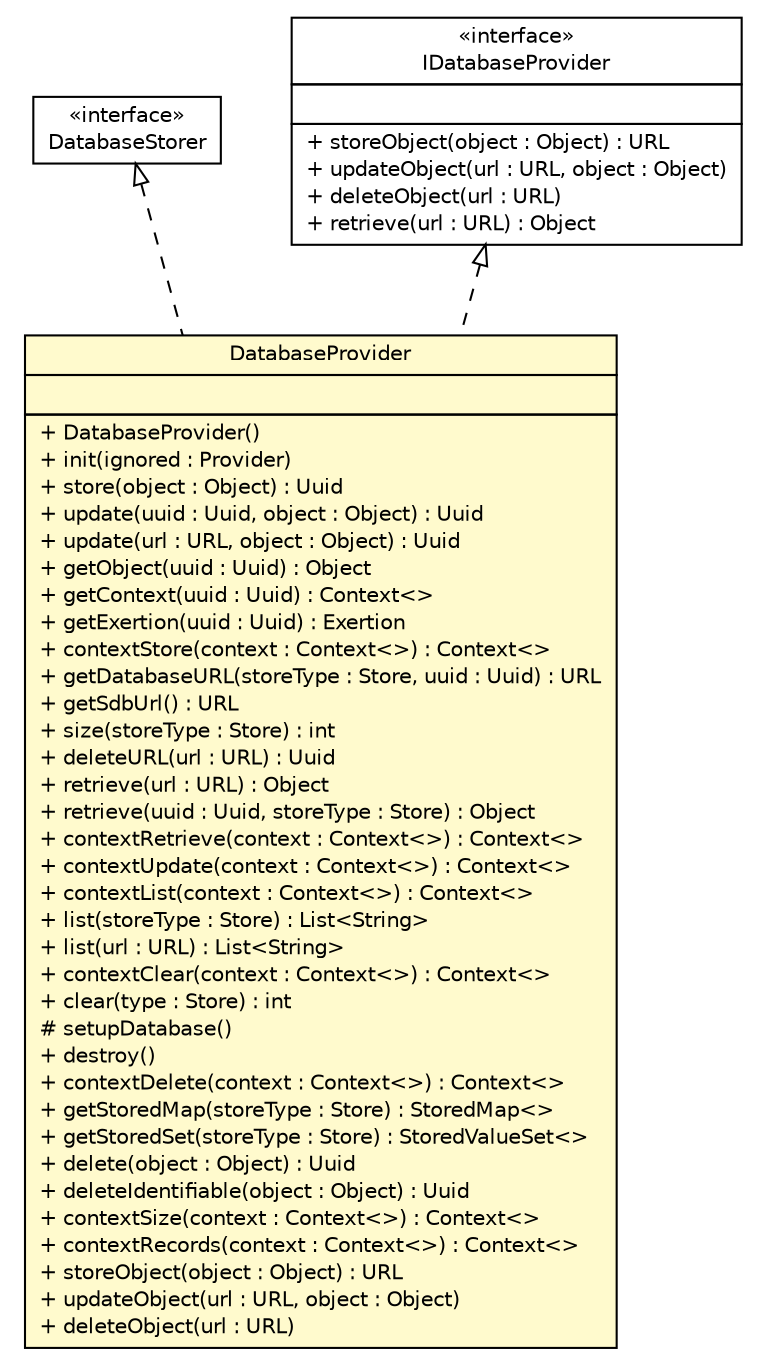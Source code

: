 #!/usr/local/bin/dot
#
# Class diagram 
# Generated by UMLGraph version R5_6 (http://www.umlgraph.org/)
#

digraph G {
	edge [fontname="Helvetica",fontsize=10,labelfontname="Helvetica",labelfontsize=10];
	node [fontname="Helvetica",fontsize=10,shape=plaintext];
	nodesep=0.25;
	ranksep=0.5;
	// sorcer.service.DatabaseStorer
	c185899 [label=<<table title="sorcer.service.DatabaseStorer" border="0" cellborder="1" cellspacing="0" cellpadding="2" port="p" href="../../../service/DatabaseStorer.html">
		<tr><td><table border="0" cellspacing="0" cellpadding="1">
<tr><td align="center" balign="center"> &#171;interface&#187; </td></tr>
<tr><td align="center" balign="center"> DatabaseStorer </td></tr>
		</table></td></tr>
		</table>>, URL="../../../service/DatabaseStorer.html", fontname="Helvetica", fontcolor="black", fontsize=10.0];
	// sorcer.core.provider.dbp.DatabaseProvider
	c186129 [label=<<table title="sorcer.core.provider.dbp.DatabaseProvider" border="0" cellborder="1" cellspacing="0" cellpadding="2" port="p" bgcolor="lemonChiffon" href="./DatabaseProvider.html">
		<tr><td><table border="0" cellspacing="0" cellpadding="1">
<tr><td align="center" balign="center"> DatabaseProvider </td></tr>
		</table></td></tr>
		<tr><td><table border="0" cellspacing="0" cellpadding="1">
<tr><td align="left" balign="left">  </td></tr>
		</table></td></tr>
		<tr><td><table border="0" cellspacing="0" cellpadding="1">
<tr><td align="left" balign="left"> + DatabaseProvider() </td></tr>
<tr><td align="left" balign="left"> + init(ignored : Provider) </td></tr>
<tr><td align="left" balign="left"> + store(object : Object) : Uuid </td></tr>
<tr><td align="left" balign="left"> + update(uuid : Uuid, object : Object) : Uuid </td></tr>
<tr><td align="left" balign="left"> + update(url : URL, object : Object) : Uuid </td></tr>
<tr><td align="left" balign="left"> + getObject(uuid : Uuid) : Object </td></tr>
<tr><td align="left" balign="left"> + getContext(uuid : Uuid) : Context&lt;&gt; </td></tr>
<tr><td align="left" balign="left"> + getExertion(uuid : Uuid) : Exertion </td></tr>
<tr><td align="left" balign="left"> + contextStore(context : Context&lt;&gt;) : Context&lt;&gt; </td></tr>
<tr><td align="left" balign="left"> + getDatabaseURL(storeType : Store, uuid : Uuid) : URL </td></tr>
<tr><td align="left" balign="left"> + getSdbUrl() : URL </td></tr>
<tr><td align="left" balign="left"> + size(storeType : Store) : int </td></tr>
<tr><td align="left" balign="left"> + deleteURL(url : URL) : Uuid </td></tr>
<tr><td align="left" balign="left"> + retrieve(url : URL) : Object </td></tr>
<tr><td align="left" balign="left"> + retrieve(uuid : Uuid, storeType : Store) : Object </td></tr>
<tr><td align="left" balign="left"> + contextRetrieve(context : Context&lt;&gt;) : Context&lt;&gt; </td></tr>
<tr><td align="left" balign="left"> + contextUpdate(context : Context&lt;&gt;) : Context&lt;&gt; </td></tr>
<tr><td align="left" balign="left"> + contextList(context : Context&lt;&gt;) : Context&lt;&gt; </td></tr>
<tr><td align="left" balign="left"> + list(storeType : Store) : List&lt;String&gt; </td></tr>
<tr><td align="left" balign="left"> + list(url : URL) : List&lt;String&gt; </td></tr>
<tr><td align="left" balign="left"> + contextClear(context : Context&lt;&gt;) : Context&lt;&gt; </td></tr>
<tr><td align="left" balign="left"> + clear(type : Store) : int </td></tr>
<tr><td align="left" balign="left"> # setupDatabase() </td></tr>
<tr><td align="left" balign="left"> + destroy() </td></tr>
<tr><td align="left" balign="left"> + contextDelete(context : Context&lt;&gt;) : Context&lt;&gt; </td></tr>
<tr><td align="left" balign="left"> + getStoredMap(storeType : Store) : StoredMap&lt;&gt; </td></tr>
<tr><td align="left" balign="left"> + getStoredSet(storeType : Store) : StoredValueSet&lt;&gt; </td></tr>
<tr><td align="left" balign="left"> + delete(object : Object) : Uuid </td></tr>
<tr><td align="left" balign="left"> + deleteIdentifiable(object : Object) : Uuid </td></tr>
<tr><td align="left" balign="left"> + contextSize(context : Context&lt;&gt;) : Context&lt;&gt; </td></tr>
<tr><td align="left" balign="left"> + contextRecords(context : Context&lt;&gt;) : Context&lt;&gt; </td></tr>
<tr><td align="left" balign="left"> + storeObject(object : Object) : URL </td></tr>
<tr><td align="left" balign="left"> + updateObject(url : URL, object : Object) </td></tr>
<tr><td align="left" balign="left"> + deleteObject(url : URL) </td></tr>
		</table></td></tr>
		</table>>, URL="./DatabaseProvider.html", fontname="Helvetica", fontcolor="black", fontsize=10.0];
	// sorcer.core.provider.dbp.IDatabaseProvider
	c186133 [label=<<table title="sorcer.core.provider.dbp.IDatabaseProvider" border="0" cellborder="1" cellspacing="0" cellpadding="2" port="p" href="./IDatabaseProvider.html">
		<tr><td><table border="0" cellspacing="0" cellpadding="1">
<tr><td align="center" balign="center"> &#171;interface&#187; </td></tr>
<tr><td align="center" balign="center"> IDatabaseProvider </td></tr>
		</table></td></tr>
		<tr><td><table border="0" cellspacing="0" cellpadding="1">
<tr><td align="left" balign="left">  </td></tr>
		</table></td></tr>
		<tr><td><table border="0" cellspacing="0" cellpadding="1">
<tr><td align="left" balign="left"> + storeObject(object : Object) : URL </td></tr>
<tr><td align="left" balign="left"> + updateObject(url : URL, object : Object) </td></tr>
<tr><td align="left" balign="left"> + deleteObject(url : URL) </td></tr>
<tr><td align="left" balign="left"> + retrieve(url : URL) : Object </td></tr>
		</table></td></tr>
		</table>>, URL="./IDatabaseProvider.html", fontname="Helvetica", fontcolor="black", fontsize=10.0];
	//sorcer.core.provider.dbp.DatabaseProvider implements sorcer.service.DatabaseStorer
	c185899:p -> c186129:p [dir=back,arrowtail=empty,style=dashed];
	//sorcer.core.provider.dbp.DatabaseProvider implements sorcer.core.provider.dbp.IDatabaseProvider
	c186133:p -> c186129:p [dir=back,arrowtail=empty,style=dashed];
}

